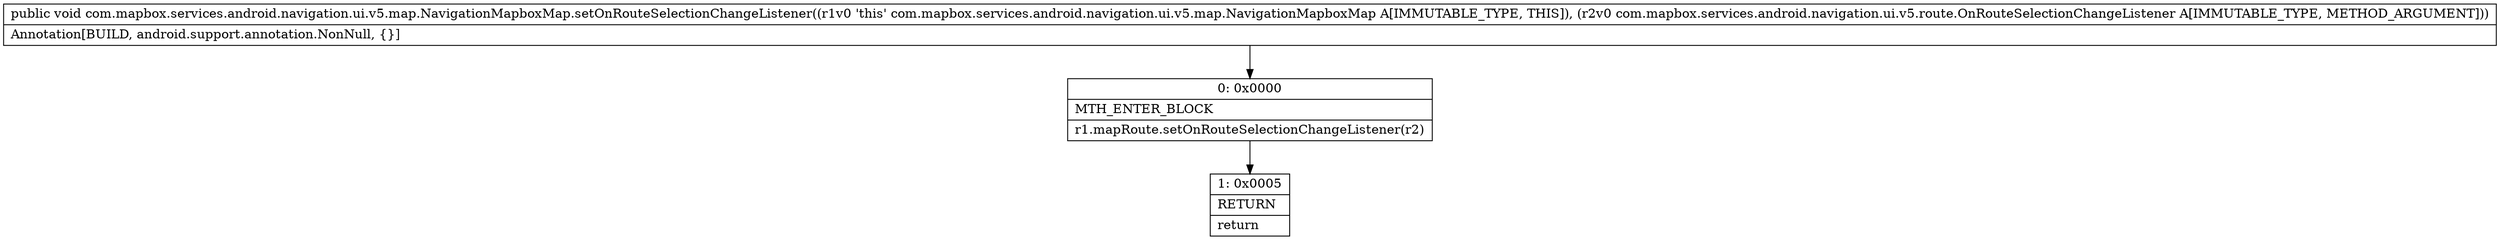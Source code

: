 digraph "CFG forcom.mapbox.services.android.navigation.ui.v5.map.NavigationMapboxMap.setOnRouteSelectionChangeListener(Lcom\/mapbox\/services\/android\/navigation\/ui\/v5\/route\/OnRouteSelectionChangeListener;)V" {
Node_0 [shape=record,label="{0\:\ 0x0000|MTH_ENTER_BLOCK\l|r1.mapRoute.setOnRouteSelectionChangeListener(r2)\l}"];
Node_1 [shape=record,label="{1\:\ 0x0005|RETURN\l|return\l}"];
MethodNode[shape=record,label="{public void com.mapbox.services.android.navigation.ui.v5.map.NavigationMapboxMap.setOnRouteSelectionChangeListener((r1v0 'this' com.mapbox.services.android.navigation.ui.v5.map.NavigationMapboxMap A[IMMUTABLE_TYPE, THIS]), (r2v0 com.mapbox.services.android.navigation.ui.v5.route.OnRouteSelectionChangeListener A[IMMUTABLE_TYPE, METHOD_ARGUMENT]))  | Annotation[BUILD, android.support.annotation.NonNull, \{\}]\l}"];
MethodNode -> Node_0;
Node_0 -> Node_1;
}

